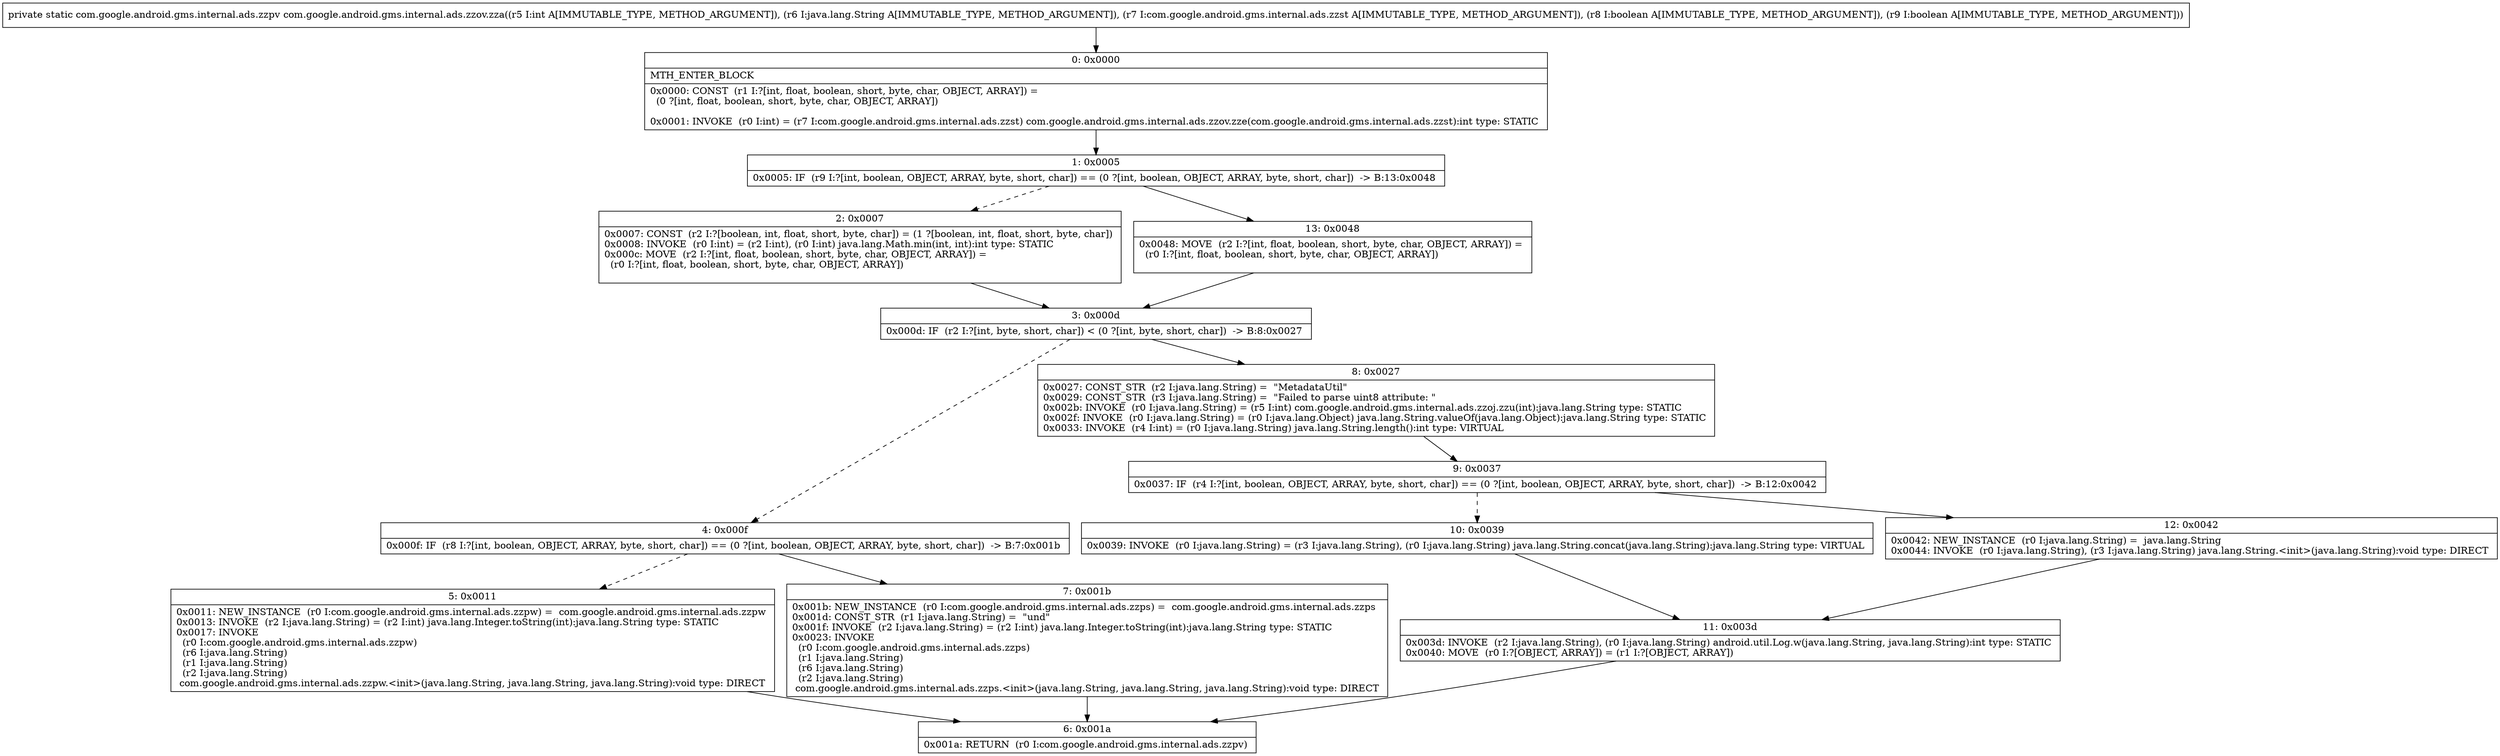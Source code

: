 digraph "CFG forcom.google.android.gms.internal.ads.zzov.zza(ILjava\/lang\/String;Lcom\/google\/android\/gms\/internal\/ads\/zzst;ZZ)Lcom\/google\/android\/gms\/internal\/ads\/zzpv;" {
Node_0 [shape=record,label="{0\:\ 0x0000|MTH_ENTER_BLOCK\l|0x0000: CONST  (r1 I:?[int, float, boolean, short, byte, char, OBJECT, ARRAY]) = \l  (0 ?[int, float, boolean, short, byte, char, OBJECT, ARRAY])\l \l0x0001: INVOKE  (r0 I:int) = (r7 I:com.google.android.gms.internal.ads.zzst) com.google.android.gms.internal.ads.zzov.zze(com.google.android.gms.internal.ads.zzst):int type: STATIC \l}"];
Node_1 [shape=record,label="{1\:\ 0x0005|0x0005: IF  (r9 I:?[int, boolean, OBJECT, ARRAY, byte, short, char]) == (0 ?[int, boolean, OBJECT, ARRAY, byte, short, char])  \-\> B:13:0x0048 \l}"];
Node_2 [shape=record,label="{2\:\ 0x0007|0x0007: CONST  (r2 I:?[boolean, int, float, short, byte, char]) = (1 ?[boolean, int, float, short, byte, char]) \l0x0008: INVOKE  (r0 I:int) = (r2 I:int), (r0 I:int) java.lang.Math.min(int, int):int type: STATIC \l0x000c: MOVE  (r2 I:?[int, float, boolean, short, byte, char, OBJECT, ARRAY]) = \l  (r0 I:?[int, float, boolean, short, byte, char, OBJECT, ARRAY])\l \l}"];
Node_3 [shape=record,label="{3\:\ 0x000d|0x000d: IF  (r2 I:?[int, byte, short, char]) \< (0 ?[int, byte, short, char])  \-\> B:8:0x0027 \l}"];
Node_4 [shape=record,label="{4\:\ 0x000f|0x000f: IF  (r8 I:?[int, boolean, OBJECT, ARRAY, byte, short, char]) == (0 ?[int, boolean, OBJECT, ARRAY, byte, short, char])  \-\> B:7:0x001b \l}"];
Node_5 [shape=record,label="{5\:\ 0x0011|0x0011: NEW_INSTANCE  (r0 I:com.google.android.gms.internal.ads.zzpw) =  com.google.android.gms.internal.ads.zzpw \l0x0013: INVOKE  (r2 I:java.lang.String) = (r2 I:int) java.lang.Integer.toString(int):java.lang.String type: STATIC \l0x0017: INVOKE  \l  (r0 I:com.google.android.gms.internal.ads.zzpw)\l  (r6 I:java.lang.String)\l  (r1 I:java.lang.String)\l  (r2 I:java.lang.String)\l com.google.android.gms.internal.ads.zzpw.\<init\>(java.lang.String, java.lang.String, java.lang.String):void type: DIRECT \l}"];
Node_6 [shape=record,label="{6\:\ 0x001a|0x001a: RETURN  (r0 I:com.google.android.gms.internal.ads.zzpv) \l}"];
Node_7 [shape=record,label="{7\:\ 0x001b|0x001b: NEW_INSTANCE  (r0 I:com.google.android.gms.internal.ads.zzps) =  com.google.android.gms.internal.ads.zzps \l0x001d: CONST_STR  (r1 I:java.lang.String) =  \"und\" \l0x001f: INVOKE  (r2 I:java.lang.String) = (r2 I:int) java.lang.Integer.toString(int):java.lang.String type: STATIC \l0x0023: INVOKE  \l  (r0 I:com.google.android.gms.internal.ads.zzps)\l  (r1 I:java.lang.String)\l  (r6 I:java.lang.String)\l  (r2 I:java.lang.String)\l com.google.android.gms.internal.ads.zzps.\<init\>(java.lang.String, java.lang.String, java.lang.String):void type: DIRECT \l}"];
Node_8 [shape=record,label="{8\:\ 0x0027|0x0027: CONST_STR  (r2 I:java.lang.String) =  \"MetadataUtil\" \l0x0029: CONST_STR  (r3 I:java.lang.String) =  \"Failed to parse uint8 attribute: \" \l0x002b: INVOKE  (r0 I:java.lang.String) = (r5 I:int) com.google.android.gms.internal.ads.zzoj.zzu(int):java.lang.String type: STATIC \l0x002f: INVOKE  (r0 I:java.lang.String) = (r0 I:java.lang.Object) java.lang.String.valueOf(java.lang.Object):java.lang.String type: STATIC \l0x0033: INVOKE  (r4 I:int) = (r0 I:java.lang.String) java.lang.String.length():int type: VIRTUAL \l}"];
Node_9 [shape=record,label="{9\:\ 0x0037|0x0037: IF  (r4 I:?[int, boolean, OBJECT, ARRAY, byte, short, char]) == (0 ?[int, boolean, OBJECT, ARRAY, byte, short, char])  \-\> B:12:0x0042 \l}"];
Node_10 [shape=record,label="{10\:\ 0x0039|0x0039: INVOKE  (r0 I:java.lang.String) = (r3 I:java.lang.String), (r0 I:java.lang.String) java.lang.String.concat(java.lang.String):java.lang.String type: VIRTUAL \l}"];
Node_11 [shape=record,label="{11\:\ 0x003d|0x003d: INVOKE  (r2 I:java.lang.String), (r0 I:java.lang.String) android.util.Log.w(java.lang.String, java.lang.String):int type: STATIC \l0x0040: MOVE  (r0 I:?[OBJECT, ARRAY]) = (r1 I:?[OBJECT, ARRAY]) \l}"];
Node_12 [shape=record,label="{12\:\ 0x0042|0x0042: NEW_INSTANCE  (r0 I:java.lang.String) =  java.lang.String \l0x0044: INVOKE  (r0 I:java.lang.String), (r3 I:java.lang.String) java.lang.String.\<init\>(java.lang.String):void type: DIRECT \l}"];
Node_13 [shape=record,label="{13\:\ 0x0048|0x0048: MOVE  (r2 I:?[int, float, boolean, short, byte, char, OBJECT, ARRAY]) = \l  (r0 I:?[int, float, boolean, short, byte, char, OBJECT, ARRAY])\l \l}"];
MethodNode[shape=record,label="{private static com.google.android.gms.internal.ads.zzpv com.google.android.gms.internal.ads.zzov.zza((r5 I:int A[IMMUTABLE_TYPE, METHOD_ARGUMENT]), (r6 I:java.lang.String A[IMMUTABLE_TYPE, METHOD_ARGUMENT]), (r7 I:com.google.android.gms.internal.ads.zzst A[IMMUTABLE_TYPE, METHOD_ARGUMENT]), (r8 I:boolean A[IMMUTABLE_TYPE, METHOD_ARGUMENT]), (r9 I:boolean A[IMMUTABLE_TYPE, METHOD_ARGUMENT])) }"];
MethodNode -> Node_0;
Node_0 -> Node_1;
Node_1 -> Node_2[style=dashed];
Node_1 -> Node_13;
Node_2 -> Node_3;
Node_3 -> Node_4[style=dashed];
Node_3 -> Node_8;
Node_4 -> Node_5[style=dashed];
Node_4 -> Node_7;
Node_5 -> Node_6;
Node_7 -> Node_6;
Node_8 -> Node_9;
Node_9 -> Node_10[style=dashed];
Node_9 -> Node_12;
Node_10 -> Node_11;
Node_11 -> Node_6;
Node_12 -> Node_11;
Node_13 -> Node_3;
}

